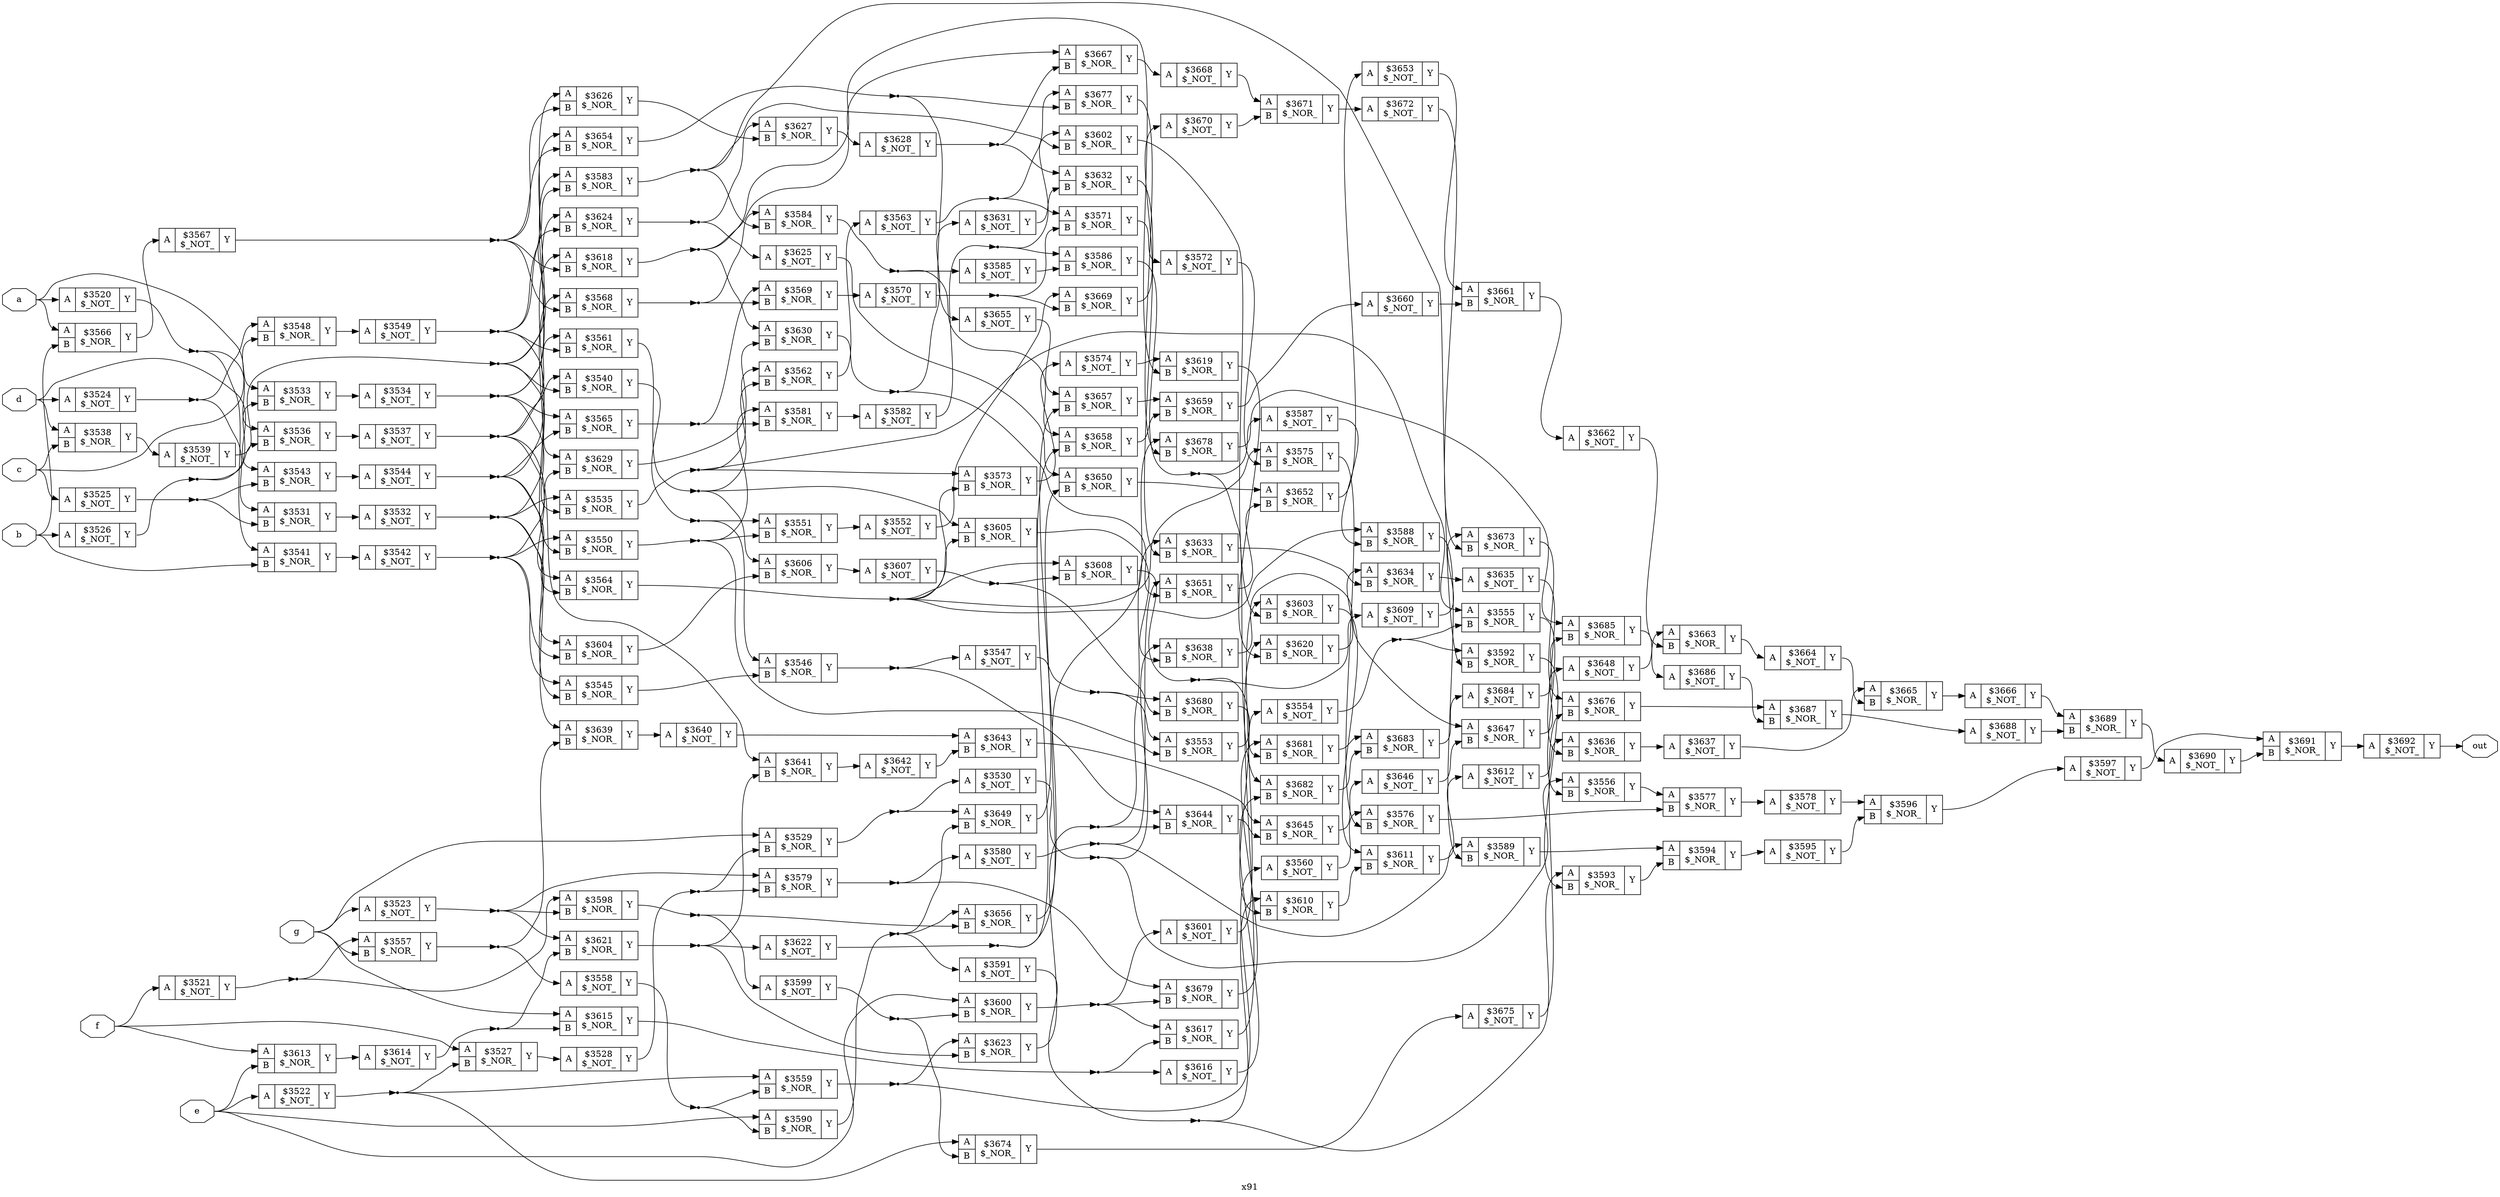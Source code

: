 digraph "x91" {
label="x91";
rankdir="LR";
remincross=true;
n173 [ shape=octagon, label="a", color="black", fontcolor="black" ];
n174 [ shape=octagon, label="b", color="black", fontcolor="black" ];
n175 [ shape=octagon, label="c", color="black", fontcolor="black" ];
n176 [ shape=octagon, label="d", color="black", fontcolor="black" ];
n177 [ shape=octagon, label="e", color="black", fontcolor="black" ];
n178 [ shape=octagon, label="f", color="black", fontcolor="black" ];
n179 [ shape=octagon, label="g", color="black", fontcolor="black" ];
n180 [ shape=octagon, label="out", color="black", fontcolor="black" ];
c183 [ shape=record, label="{{<p181> A}|$3520\n$_NOT_|{<p182> Y}}" ];
c184 [ shape=record, label="{{<p181> A}|$3521\n$_NOT_|{<p182> Y}}" ];
c185 [ shape=record, label="{{<p181> A}|$3522\n$_NOT_|{<p182> Y}}" ];
c186 [ shape=record, label="{{<p181> A}|$3523\n$_NOT_|{<p182> Y}}" ];
c187 [ shape=record, label="{{<p181> A}|$3524\n$_NOT_|{<p182> Y}}" ];
c188 [ shape=record, label="{{<p181> A}|$3525\n$_NOT_|{<p182> Y}}" ];
c189 [ shape=record, label="{{<p181> A}|$3526\n$_NOT_|{<p182> Y}}" ];
c191 [ shape=record, label="{{<p181> A|<p190> B}|$3527\n$_NOR_|{<p182> Y}}" ];
c192 [ shape=record, label="{{<p181> A}|$3528\n$_NOT_|{<p182> Y}}" ];
c193 [ shape=record, label="{{<p181> A|<p190> B}|$3529\n$_NOR_|{<p182> Y}}" ];
c194 [ shape=record, label="{{<p181> A}|$3530\n$_NOT_|{<p182> Y}}" ];
c195 [ shape=record, label="{{<p181> A|<p190> B}|$3531\n$_NOR_|{<p182> Y}}" ];
c196 [ shape=record, label="{{<p181> A}|$3532\n$_NOT_|{<p182> Y}}" ];
c197 [ shape=record, label="{{<p181> A|<p190> B}|$3533\n$_NOR_|{<p182> Y}}" ];
c198 [ shape=record, label="{{<p181> A}|$3534\n$_NOT_|{<p182> Y}}" ];
c199 [ shape=record, label="{{<p181> A|<p190> B}|$3535\n$_NOR_|{<p182> Y}}" ];
c200 [ shape=record, label="{{<p181> A|<p190> B}|$3536\n$_NOR_|{<p182> Y}}" ];
c201 [ shape=record, label="{{<p181> A}|$3537\n$_NOT_|{<p182> Y}}" ];
c202 [ shape=record, label="{{<p181> A|<p190> B}|$3538\n$_NOR_|{<p182> Y}}" ];
c203 [ shape=record, label="{{<p181> A}|$3539\n$_NOT_|{<p182> Y}}" ];
c204 [ shape=record, label="{{<p181> A|<p190> B}|$3540\n$_NOR_|{<p182> Y}}" ];
c205 [ shape=record, label="{{<p181> A|<p190> B}|$3541\n$_NOR_|{<p182> Y}}" ];
c206 [ shape=record, label="{{<p181> A}|$3542\n$_NOT_|{<p182> Y}}" ];
c207 [ shape=record, label="{{<p181> A|<p190> B}|$3543\n$_NOR_|{<p182> Y}}" ];
c208 [ shape=record, label="{{<p181> A}|$3544\n$_NOT_|{<p182> Y}}" ];
c209 [ shape=record, label="{{<p181> A|<p190> B}|$3545\n$_NOR_|{<p182> Y}}" ];
c210 [ shape=record, label="{{<p181> A|<p190> B}|$3546\n$_NOR_|{<p182> Y}}" ];
c211 [ shape=record, label="{{<p181> A}|$3547\n$_NOT_|{<p182> Y}}" ];
c212 [ shape=record, label="{{<p181> A|<p190> B}|$3548\n$_NOR_|{<p182> Y}}" ];
c213 [ shape=record, label="{{<p181> A}|$3549\n$_NOT_|{<p182> Y}}" ];
c214 [ shape=record, label="{{<p181> A|<p190> B}|$3550\n$_NOR_|{<p182> Y}}" ];
c215 [ shape=record, label="{{<p181> A|<p190> B}|$3551\n$_NOR_|{<p182> Y}}" ];
c216 [ shape=record, label="{{<p181> A}|$3552\n$_NOT_|{<p182> Y}}" ];
c217 [ shape=record, label="{{<p181> A|<p190> B}|$3553\n$_NOR_|{<p182> Y}}" ];
c218 [ shape=record, label="{{<p181> A}|$3554\n$_NOT_|{<p182> Y}}" ];
c219 [ shape=record, label="{{<p181> A|<p190> B}|$3555\n$_NOR_|{<p182> Y}}" ];
c220 [ shape=record, label="{{<p181> A|<p190> B}|$3556\n$_NOR_|{<p182> Y}}" ];
c221 [ shape=record, label="{{<p181> A|<p190> B}|$3557\n$_NOR_|{<p182> Y}}" ];
c222 [ shape=record, label="{{<p181> A}|$3558\n$_NOT_|{<p182> Y}}" ];
c223 [ shape=record, label="{{<p181> A|<p190> B}|$3559\n$_NOR_|{<p182> Y}}" ];
c224 [ shape=record, label="{{<p181> A}|$3560\n$_NOT_|{<p182> Y}}" ];
c225 [ shape=record, label="{{<p181> A|<p190> B}|$3561\n$_NOR_|{<p182> Y}}" ];
c226 [ shape=record, label="{{<p181> A|<p190> B}|$3562\n$_NOR_|{<p182> Y}}" ];
c227 [ shape=record, label="{{<p181> A}|$3563\n$_NOT_|{<p182> Y}}" ];
c228 [ shape=record, label="{{<p181> A|<p190> B}|$3564\n$_NOR_|{<p182> Y}}" ];
c229 [ shape=record, label="{{<p181> A|<p190> B}|$3565\n$_NOR_|{<p182> Y}}" ];
c230 [ shape=record, label="{{<p181> A|<p190> B}|$3566\n$_NOR_|{<p182> Y}}" ];
c231 [ shape=record, label="{{<p181> A}|$3567\n$_NOT_|{<p182> Y}}" ];
c232 [ shape=record, label="{{<p181> A|<p190> B}|$3568\n$_NOR_|{<p182> Y}}" ];
c233 [ shape=record, label="{{<p181> A|<p190> B}|$3569\n$_NOR_|{<p182> Y}}" ];
c234 [ shape=record, label="{{<p181> A}|$3570\n$_NOT_|{<p182> Y}}" ];
c235 [ shape=record, label="{{<p181> A|<p190> B}|$3571\n$_NOR_|{<p182> Y}}" ];
c236 [ shape=record, label="{{<p181> A}|$3572\n$_NOT_|{<p182> Y}}" ];
c237 [ shape=record, label="{{<p181> A|<p190> B}|$3573\n$_NOR_|{<p182> Y}}" ];
c238 [ shape=record, label="{{<p181> A}|$3574\n$_NOT_|{<p182> Y}}" ];
c239 [ shape=record, label="{{<p181> A|<p190> B}|$3575\n$_NOR_|{<p182> Y}}" ];
c240 [ shape=record, label="{{<p181> A|<p190> B}|$3576\n$_NOR_|{<p182> Y}}" ];
c241 [ shape=record, label="{{<p181> A|<p190> B}|$3577\n$_NOR_|{<p182> Y}}" ];
c242 [ shape=record, label="{{<p181> A}|$3578\n$_NOT_|{<p182> Y}}" ];
c243 [ shape=record, label="{{<p181> A|<p190> B}|$3579\n$_NOR_|{<p182> Y}}" ];
c244 [ shape=record, label="{{<p181> A}|$3580\n$_NOT_|{<p182> Y}}" ];
c245 [ shape=record, label="{{<p181> A|<p190> B}|$3581\n$_NOR_|{<p182> Y}}" ];
c246 [ shape=record, label="{{<p181> A}|$3582\n$_NOT_|{<p182> Y}}" ];
c247 [ shape=record, label="{{<p181> A|<p190> B}|$3583\n$_NOR_|{<p182> Y}}" ];
c248 [ shape=record, label="{{<p181> A|<p190> B}|$3584\n$_NOR_|{<p182> Y}}" ];
c249 [ shape=record, label="{{<p181> A}|$3585\n$_NOT_|{<p182> Y}}" ];
c250 [ shape=record, label="{{<p181> A|<p190> B}|$3586\n$_NOR_|{<p182> Y}}" ];
c251 [ shape=record, label="{{<p181> A}|$3587\n$_NOT_|{<p182> Y}}" ];
c252 [ shape=record, label="{{<p181> A|<p190> B}|$3588\n$_NOR_|{<p182> Y}}" ];
c253 [ shape=record, label="{{<p181> A|<p190> B}|$3589\n$_NOR_|{<p182> Y}}" ];
c254 [ shape=record, label="{{<p181> A|<p190> B}|$3590\n$_NOR_|{<p182> Y}}" ];
c255 [ shape=record, label="{{<p181> A}|$3591\n$_NOT_|{<p182> Y}}" ];
c256 [ shape=record, label="{{<p181> A|<p190> B}|$3592\n$_NOR_|{<p182> Y}}" ];
c257 [ shape=record, label="{{<p181> A|<p190> B}|$3593\n$_NOR_|{<p182> Y}}" ];
c258 [ shape=record, label="{{<p181> A|<p190> B}|$3594\n$_NOR_|{<p182> Y}}" ];
c259 [ shape=record, label="{{<p181> A}|$3595\n$_NOT_|{<p182> Y}}" ];
c260 [ shape=record, label="{{<p181> A|<p190> B}|$3596\n$_NOR_|{<p182> Y}}" ];
c261 [ shape=record, label="{{<p181> A}|$3597\n$_NOT_|{<p182> Y}}" ];
c262 [ shape=record, label="{{<p181> A|<p190> B}|$3598\n$_NOR_|{<p182> Y}}" ];
c263 [ shape=record, label="{{<p181> A}|$3599\n$_NOT_|{<p182> Y}}" ];
c264 [ shape=record, label="{{<p181> A|<p190> B}|$3600\n$_NOR_|{<p182> Y}}" ];
c265 [ shape=record, label="{{<p181> A}|$3601\n$_NOT_|{<p182> Y}}" ];
c266 [ shape=record, label="{{<p181> A|<p190> B}|$3602\n$_NOR_|{<p182> Y}}" ];
c267 [ shape=record, label="{{<p181> A|<p190> B}|$3603\n$_NOR_|{<p182> Y}}" ];
c268 [ shape=record, label="{{<p181> A|<p190> B}|$3604\n$_NOR_|{<p182> Y}}" ];
c269 [ shape=record, label="{{<p181> A|<p190> B}|$3605\n$_NOR_|{<p182> Y}}" ];
c270 [ shape=record, label="{{<p181> A|<p190> B}|$3606\n$_NOR_|{<p182> Y}}" ];
c271 [ shape=record, label="{{<p181> A}|$3607\n$_NOT_|{<p182> Y}}" ];
c272 [ shape=record, label="{{<p181> A|<p190> B}|$3608\n$_NOR_|{<p182> Y}}" ];
c273 [ shape=record, label="{{<p181> A}|$3609\n$_NOT_|{<p182> Y}}" ];
c274 [ shape=record, label="{{<p181> A|<p190> B}|$3610\n$_NOR_|{<p182> Y}}" ];
c275 [ shape=record, label="{{<p181> A|<p190> B}|$3611\n$_NOR_|{<p182> Y}}" ];
c276 [ shape=record, label="{{<p181> A}|$3612\n$_NOT_|{<p182> Y}}" ];
c277 [ shape=record, label="{{<p181> A|<p190> B}|$3613\n$_NOR_|{<p182> Y}}" ];
c278 [ shape=record, label="{{<p181> A}|$3614\n$_NOT_|{<p182> Y}}" ];
c279 [ shape=record, label="{{<p181> A|<p190> B}|$3615\n$_NOR_|{<p182> Y}}" ];
c280 [ shape=record, label="{{<p181> A}|$3616\n$_NOT_|{<p182> Y}}" ];
c281 [ shape=record, label="{{<p181> A|<p190> B}|$3617\n$_NOR_|{<p182> Y}}" ];
c282 [ shape=record, label="{{<p181> A|<p190> B}|$3618\n$_NOR_|{<p182> Y}}" ];
c283 [ shape=record, label="{{<p181> A|<p190> B}|$3619\n$_NOR_|{<p182> Y}}" ];
c284 [ shape=record, label="{{<p181> A|<p190> B}|$3620\n$_NOR_|{<p182> Y}}" ];
c285 [ shape=record, label="{{<p181> A|<p190> B}|$3621\n$_NOR_|{<p182> Y}}" ];
c286 [ shape=record, label="{{<p181> A}|$3622\n$_NOT_|{<p182> Y}}" ];
c287 [ shape=record, label="{{<p181> A|<p190> B}|$3623\n$_NOR_|{<p182> Y}}" ];
c288 [ shape=record, label="{{<p181> A|<p190> B}|$3624\n$_NOR_|{<p182> Y}}" ];
c289 [ shape=record, label="{{<p181> A}|$3625\n$_NOT_|{<p182> Y}}" ];
c290 [ shape=record, label="{{<p181> A|<p190> B}|$3626\n$_NOR_|{<p182> Y}}" ];
c291 [ shape=record, label="{{<p181> A|<p190> B}|$3627\n$_NOR_|{<p182> Y}}" ];
c292 [ shape=record, label="{{<p181> A}|$3628\n$_NOT_|{<p182> Y}}" ];
c293 [ shape=record, label="{{<p181> A|<p190> B}|$3629\n$_NOR_|{<p182> Y}}" ];
c294 [ shape=record, label="{{<p181> A|<p190> B}|$3630\n$_NOR_|{<p182> Y}}" ];
c295 [ shape=record, label="{{<p181> A}|$3631\n$_NOT_|{<p182> Y}}" ];
c296 [ shape=record, label="{{<p181> A|<p190> B}|$3632\n$_NOR_|{<p182> Y}}" ];
c297 [ shape=record, label="{{<p181> A|<p190> B}|$3633\n$_NOR_|{<p182> Y}}" ];
c298 [ shape=record, label="{{<p181> A|<p190> B}|$3634\n$_NOR_|{<p182> Y}}" ];
c299 [ shape=record, label="{{<p181> A}|$3635\n$_NOT_|{<p182> Y}}" ];
c300 [ shape=record, label="{{<p181> A|<p190> B}|$3636\n$_NOR_|{<p182> Y}}" ];
c301 [ shape=record, label="{{<p181> A}|$3637\n$_NOT_|{<p182> Y}}" ];
c302 [ shape=record, label="{{<p181> A|<p190> B}|$3638\n$_NOR_|{<p182> Y}}" ];
c303 [ shape=record, label="{{<p181> A|<p190> B}|$3639\n$_NOR_|{<p182> Y}}" ];
c304 [ shape=record, label="{{<p181> A}|$3640\n$_NOT_|{<p182> Y}}" ];
c305 [ shape=record, label="{{<p181> A|<p190> B}|$3641\n$_NOR_|{<p182> Y}}" ];
c306 [ shape=record, label="{{<p181> A}|$3642\n$_NOT_|{<p182> Y}}" ];
c307 [ shape=record, label="{{<p181> A|<p190> B}|$3643\n$_NOR_|{<p182> Y}}" ];
c308 [ shape=record, label="{{<p181> A|<p190> B}|$3644\n$_NOR_|{<p182> Y}}" ];
c309 [ shape=record, label="{{<p181> A|<p190> B}|$3645\n$_NOR_|{<p182> Y}}" ];
c310 [ shape=record, label="{{<p181> A}|$3646\n$_NOT_|{<p182> Y}}" ];
c311 [ shape=record, label="{{<p181> A|<p190> B}|$3647\n$_NOR_|{<p182> Y}}" ];
c312 [ shape=record, label="{{<p181> A}|$3648\n$_NOT_|{<p182> Y}}" ];
c313 [ shape=record, label="{{<p181> A|<p190> B}|$3649\n$_NOR_|{<p182> Y}}" ];
c314 [ shape=record, label="{{<p181> A|<p190> B}|$3650\n$_NOR_|{<p182> Y}}" ];
c315 [ shape=record, label="{{<p181> A|<p190> B}|$3651\n$_NOR_|{<p182> Y}}" ];
c316 [ shape=record, label="{{<p181> A|<p190> B}|$3652\n$_NOR_|{<p182> Y}}" ];
c317 [ shape=record, label="{{<p181> A}|$3653\n$_NOT_|{<p182> Y}}" ];
c318 [ shape=record, label="{{<p181> A|<p190> B}|$3654\n$_NOR_|{<p182> Y}}" ];
c319 [ shape=record, label="{{<p181> A}|$3655\n$_NOT_|{<p182> Y}}" ];
c320 [ shape=record, label="{{<p181> A|<p190> B}|$3656\n$_NOR_|{<p182> Y}}" ];
c321 [ shape=record, label="{{<p181> A|<p190> B}|$3657\n$_NOR_|{<p182> Y}}" ];
c322 [ shape=record, label="{{<p181> A|<p190> B}|$3658\n$_NOR_|{<p182> Y}}" ];
c323 [ shape=record, label="{{<p181> A|<p190> B}|$3659\n$_NOR_|{<p182> Y}}" ];
c324 [ shape=record, label="{{<p181> A}|$3660\n$_NOT_|{<p182> Y}}" ];
c325 [ shape=record, label="{{<p181> A|<p190> B}|$3661\n$_NOR_|{<p182> Y}}" ];
c326 [ shape=record, label="{{<p181> A}|$3662\n$_NOT_|{<p182> Y}}" ];
c327 [ shape=record, label="{{<p181> A|<p190> B}|$3663\n$_NOR_|{<p182> Y}}" ];
c328 [ shape=record, label="{{<p181> A}|$3664\n$_NOT_|{<p182> Y}}" ];
c329 [ shape=record, label="{{<p181> A|<p190> B}|$3665\n$_NOR_|{<p182> Y}}" ];
c330 [ shape=record, label="{{<p181> A}|$3666\n$_NOT_|{<p182> Y}}" ];
c331 [ shape=record, label="{{<p181> A|<p190> B}|$3667\n$_NOR_|{<p182> Y}}" ];
c332 [ shape=record, label="{{<p181> A}|$3668\n$_NOT_|{<p182> Y}}" ];
c333 [ shape=record, label="{{<p181> A|<p190> B}|$3669\n$_NOR_|{<p182> Y}}" ];
c334 [ shape=record, label="{{<p181> A}|$3670\n$_NOT_|{<p182> Y}}" ];
c335 [ shape=record, label="{{<p181> A|<p190> B}|$3671\n$_NOR_|{<p182> Y}}" ];
c336 [ shape=record, label="{{<p181> A}|$3672\n$_NOT_|{<p182> Y}}" ];
c337 [ shape=record, label="{{<p181> A|<p190> B}|$3673\n$_NOR_|{<p182> Y}}" ];
c338 [ shape=record, label="{{<p181> A|<p190> B}|$3674\n$_NOR_|{<p182> Y}}" ];
c339 [ shape=record, label="{{<p181> A}|$3675\n$_NOT_|{<p182> Y}}" ];
c340 [ shape=record, label="{{<p181> A|<p190> B}|$3676\n$_NOR_|{<p182> Y}}" ];
c341 [ shape=record, label="{{<p181> A|<p190> B}|$3677\n$_NOR_|{<p182> Y}}" ];
c342 [ shape=record, label="{{<p181> A|<p190> B}|$3678\n$_NOR_|{<p182> Y}}" ];
c343 [ shape=record, label="{{<p181> A|<p190> B}|$3679\n$_NOR_|{<p182> Y}}" ];
c344 [ shape=record, label="{{<p181> A|<p190> B}|$3680\n$_NOR_|{<p182> Y}}" ];
c345 [ shape=record, label="{{<p181> A|<p190> B}|$3681\n$_NOR_|{<p182> Y}}" ];
c346 [ shape=record, label="{{<p181> A|<p190> B}|$3682\n$_NOR_|{<p182> Y}}" ];
c347 [ shape=record, label="{{<p181> A|<p190> B}|$3683\n$_NOR_|{<p182> Y}}" ];
c348 [ shape=record, label="{{<p181> A}|$3684\n$_NOT_|{<p182> Y}}" ];
c349 [ shape=record, label="{{<p181> A|<p190> B}|$3685\n$_NOR_|{<p182> Y}}" ];
c350 [ shape=record, label="{{<p181> A}|$3686\n$_NOT_|{<p182> Y}}" ];
c351 [ shape=record, label="{{<p181> A|<p190> B}|$3687\n$_NOR_|{<p182> Y}}" ];
c352 [ shape=record, label="{{<p181> A}|$3688\n$_NOT_|{<p182> Y}}" ];
c353 [ shape=record, label="{{<p181> A|<p190> B}|$3689\n$_NOR_|{<p182> Y}}" ];
c354 [ shape=record, label="{{<p181> A}|$3690\n$_NOT_|{<p182> Y}}" ];
c355 [ shape=record, label="{{<p181> A|<p190> B}|$3691\n$_NOR_|{<p182> Y}}" ];
c356 [ shape=record, label="{{<p181> A}|$3692\n$_NOT_|{<p182> Y}}" ];
c275:p182:e -> c276:p181:w [color="black", label=""];
c284:p182:e -> c298:p181:w [color="black", label=""];
n100 [ shape=point ];
c203:p182:e -> n100:w [color="black", label=""];
n100:e -> c204:p190:w [color="black", label=""];
n100:e -> c288:p190:w [color="black", label=""];
n100:e -> c293:p181:w [color="black", label=""];
n100:e -> c318:p181:w [color="black", label=""];
n101 [ shape=point ];
c204:p182:e -> n101:w [color="black", label=""];
n101:e -> c210:p181:w [color="black", label=""];
n101:e -> c215:p181:w [color="black", label=""];
c205:p182:e -> c206:p181:w [color="black", label=""];
n103 [ shape=point ];
c206:p182:e -> n103:w [color="black", label=""];
n103:e -> c209:p181:w [color="black", label=""];
n103:e -> c214:p181:w [color="black", label=""];
n103:e -> c268:p190:w [color="black", label=""];
n103:e -> c293:p190:w [color="black", label=""];
c207:p182:e -> c208:p181:w [color="black", label=""];
n105 [ shape=point ];
c208:p182:e -> n105:w [color="black", label=""];
n105:e -> c209:p190:w [color="black", label=""];
n105:e -> c228:p190:w [color="black", label=""];
n105:e -> c229:p190:w [color="black", label=""];
n105:e -> c282:p181:w [color="black", label=""];
c209:p182:e -> c210:p190:w [color="black", label=""];
n107 [ shape=point ];
c210:p182:e -> n107:w [color="black", label=""];
n107:e -> c211:p181:w [color="black", label=""];
n107:e -> c308:p181:w [color="black", label=""];
n108 [ shape=point ];
c211:p182:e -> n108:w [color="black", label=""];
n108:e -> c217:p181:w [color="black", label=""];
n108:e -> c344:p181:w [color="black", label=""];
c212:p182:e -> c213:p181:w [color="black", label=""];
n11 [ shape=point ];
c184:p182:e -> n11:w [color="black", label=""];
n11:e -> c221:p181:w [color="black", label=""];
n11:e -> c262:p181:w [color="black", label=""];
n110 [ shape=point ];
c213:p182:e -> n110:w [color="black", label=""];
n110:e -> c214:p190:w [color="black", label=""];
n110:e -> c225:p190:w [color="black", label=""];
n110:e -> c247:p190:w [color="black", label=""];
n110:e -> c290:p181:w [color="black", label=""];
n111 [ shape=point ];
c214:p182:e -> n111:w [color="black", label=""];
n111:e -> c215:p190:w [color="black", label=""];
n111:e -> c217:p190:w [color="black", label=""];
n111:e -> c245:p181:w [color="black", label=""];
c215:p182:e -> c216:p181:w [color="black", label=""];
c216:p182:e -> c333:p181:w [color="black", label=""];
c217:p182:e -> c218:p181:w [color="black", label=""];
n115 [ shape=point ];
c218:p182:e -> n115:w [color="black", label=""];
n115:e -> c219:p190:w [color="black", label=""];
n115:e -> c256:p181:w [color="black", label=""];
c219:p182:e -> c220:p190:w [color="black", label=""];
c220:p182:e -> c241:p181:w [color="black", label=""];
n118 [ shape=point ];
c221:p182:e -> n118:w [color="black", label=""];
n118:e -> c222:p181:w [color="black", label=""];
n118:e -> c303:p190:w [color="black", label=""];
n119 [ shape=point ];
c222:p182:e -> n119:w [color="black", label=""];
n119:e -> c223:p190:w [color="black", label=""];
n119:e -> c254:p190:w [color="black", label=""];
n12 [ shape=point ];
c285:p182:e -> n12:w [color="black", label=""];
n12:e -> c286:p181:w [color="black", label=""];
n12:e -> c287:p190:w [color="black", label=""];
n12:e -> c305:p190:w [color="black", label=""];
n120 [ shape=point ];
c223:p182:e -> n120:w [color="black", label=""];
n120:e -> c224:p181:w [color="black", label=""];
n120:e -> c287:p181:w [color="black", label=""];
c224:p182:e -> c240:p181:w [color="black", label=""];
n122 [ shape=point ];
c225:p182:e -> n122:w [color="black", label=""];
n122:e -> c226:p190:w [color="black", label=""];
n122:e -> c269:p181:w [color="black", label=""];
n122:e -> c270:p181:w [color="black", label=""];
c226:p182:e -> c227:p181:w [color="black", label=""];
n124 [ shape=point ];
c227:p182:e -> n124:w [color="black", label=""];
n124:e -> c235:p181:w [color="black", label=""];
n124:e -> c341:p181:w [color="black", label=""];
n125 [ shape=point ];
c228:p182:e -> n125:w [color="black", label=""];
n125:e -> c237:p190:w [color="black", label=""];
n125:e -> c239:p181:w [color="black", label=""];
n125:e -> c252:p181:w [color="black", label=""];
n125:e -> c269:p190:w [color="black", label=""];
n125:e -> c272:p181:w [color="black", label=""];
n126 [ shape=point ];
c229:p182:e -> n126:w [color="black", label=""];
n126:e -> c233:p181:w [color="black", label=""];
n126:e -> c245:p190:w [color="black", label=""];
c230:p182:e -> c231:p181:w [color="black", label=""];
n128 [ shape=point ];
c231:p182:e -> n128:w [color="black", label=""];
n128:e -> c232:p190:w [color="black", label=""];
n128:e -> c282:p190:w [color="black", label=""];
n128:e -> c290:p190:w [color="black", label=""];
n128:e -> c318:p190:w [color="black", label=""];
n129 [ shape=point ];
c232:p182:e -> n129:w [color="black", label=""];
n129:e -> c233:p190:w [color="black", label=""];
n129:e -> c248:p181:w [color="black", label=""];
n13 [ shape=point ];
c286:p182:e -> n13:w [color="black", label=""];
n13:e -> c322:p190:w [color="black", label=""];
n13:e -> c342:p181:w [color="black", label=""];
c233:p182:e -> c234:p181:w [color="black", label=""];
n131 [ shape=point ];
c234:p182:e -> n131:w [color="black", label=""];
n131:e -> c235:p190:w [color="black", label=""];
n131:e -> c333:p190:w [color="black", label=""];
c235:p182:e -> c236:p181:w [color="black", label=""];
c236:p182:e -> c239:p190:w [color="black", label=""];
c237:p182:e -> c238:p181:w [color="black", label=""];
c238:p182:e -> c283:p181:w [color="black", label=""];
c239:p182:e -> c240:p190:w [color="black", label=""];
c240:p182:e -> c241:p190:w [color="black", label=""];
c241:p182:e -> c242:p181:w [color="black", label=""];
c242:p182:e -> c260:p181:w [color="black", label=""];
n14 [ shape=point ];
c287:p182:e -> n14:w [color="black", label=""];
n14:e -> c297:p181:w [color="black", label=""];
n14:e -> c308:p190:w [color="black", label=""];
n140 [ shape=point ];
c243:p182:e -> n140:w [color="black", label=""];
n140:e -> c244:p181:w [color="black", label=""];
n140:e -> c343:p181:w [color="black", label=""];
n141 [ shape=point ];
c244:p182:e -> n141:w [color="black", label=""];
n141:e -> c253:p181:w [color="black", label=""];
n141:e -> c315:p181:w [color="black", label=""];
c245:p182:e -> c246:p181:w [color="black", label=""];
n143 [ shape=point ];
c246:p182:e -> n143:w [color="black", label=""];
n143:e -> c250:p181:w [color="black", label=""];
n143:e -> c266:p181:w [color="black", label=""];
n144 [ shape=point ];
c247:p182:e -> n144:w [color="black", label=""];
n144:e -> c248:p190:w [color="black", label=""];
n144:e -> c256:p190:w [color="black", label=""];
n144:e -> c266:p190:w [color="black", label=""];
n145 [ shape=point ];
c248:p182:e -> n145:w [color="black", label=""];
n145:e -> c249:p181:w [color="black", label=""];
n145:e -> c322:p181:w [color="black", label=""];
c249:p182:e -> c250:p190:w [color="black", label=""];
n147 [ shape=point ];
c250:p182:e -> n147:w [color="black", label=""];
n147:e -> c251:p181:w [color="black", label=""];
n147:e -> c346:p181:w [color="black", label=""];
c251:p182:e -> c252:p190:w [color="black", label=""];
c252:p182:e -> c253:p190:w [color="black", label=""];
n15 [ shape=point ];
c288:p182:e -> n15:w [color="black", label=""];
n15:e -> c289:p181:w [color="black", label=""];
n15:e -> c291:p181:w [color="black", label=""];
c253:p182:e -> c258:p181:w [color="black", label=""];
n151 [ shape=point ];
c254:p182:e -> n151:w [color="black", label=""];
n151:e -> c255:p181:w [color="black", label=""];
n151:e -> c313:p190:w [color="black", label=""];
n151:e -> c320:p181:w [color="black", label=""];
n152 [ shape=point ];
c255:p182:e -> n152:w [color="black", label=""];
n152:e -> c257:p181:w [color="black", label=""];
n152:e -> c274:p181:w [color="black", label=""];
c256:p182:e -> c257:p190:w [color="black", label=""];
c257:p182:e -> c258:p190:w [color="black", label=""];
c258:p182:e -> c259:p181:w [color="black", label=""];
c259:p182:e -> c260:p190:w [color="black", label=""];
c260:p182:e -> c261:p181:w [color="black", label=""];
c261:p182:e -> c355:p181:w [color="black", label=""];
n159 [ shape=point ];
c262:p182:e -> n159:w [color="black", label=""];
n159:e -> c263:p181:w [color="black", label=""];
n159:e -> c320:p190:w [color="black", label=""];
c289:p182:e -> c314:p181:w [color="black", label=""];
n160 [ shape=point ];
c263:p182:e -> n160:w [color="black", label=""];
n160:e -> c264:p190:w [color="black", label=""];
n160:e -> c338:p190:w [color="black", label=""];
n161 [ shape=point ];
c264:p182:e -> n161:w [color="black", label=""];
n161:e -> c265:p181:w [color="black", label=""];
n161:e -> c281:p181:w [color="black", label=""];
n161:e -> c343:p190:w [color="black", label=""];
c265:p182:e -> c267:p181:w [color="black", label=""];
c266:p182:e -> c267:p190:w [color="black", label=""];
c267:p182:e -> c275:p181:w [color="black", label=""];
c268:p182:e -> c270:p190:w [color="black", label=""];
c269:p182:e -> c302:p190:w [color="black", label=""];
c270:p182:e -> c271:p181:w [color="black", label=""];
n168 [ shape=point ];
c271:p182:e -> n168:w [color="black", label=""];
n168:e -> c272:p190:w [color="black", label=""];
n168:e -> c344:p190:w [color="black", label=""];
n169 [ shape=point ];
c272:p182:e -> n169:w [color="black", label=""];
n169:e -> c273:p181:w [color="black", label=""];
n169:e -> c274:p190:w [color="black", label=""];
c290:p182:e -> c291:p190:w [color="black", label=""];
c273:p182:e -> c337:p181:w [color="black", label=""];
c274:p182:e -> c275:p190:w [color="black", label=""];
n172 [ shape=point ];
c183:p182:e -> n172:w [color="black", label=""];
n172:e -> c200:p181:w [color="black", label=""];
n172:e -> c205:p181:w [color="black", label=""];
n173:e -> c183:p181:w [color="black", label=""];
n173:e -> c197:p181:w [color="black", label=""];
n173:e -> c230:p181:w [color="black", label=""];
n174:e -> c189:p181:w [color="black", label=""];
n174:e -> c205:p190:w [color="black", label=""];
n174:e -> c230:p190:w [color="black", label=""];
n175:e -> c188:p181:w [color="black", label=""];
n175:e -> c202:p190:w [color="black", label=""];
n175:e -> c212:p190:w [color="black", label=""];
n176:e -> c187:p181:w [color="black", label=""];
n176:e -> c202:p181:w [color="black", label=""];
n176:e -> c207:p181:w [color="black", label=""];
n177:e -> c185:p181:w [color="black", label=""];
n177:e -> c254:p181:w [color="black", label=""];
n177:e -> c264:p181:w [color="black", label=""];
n177:e -> c277:p190:w [color="black", label=""];
n178:e -> c184:p181:w [color="black", label=""];
n178:e -> c191:p181:w [color="black", label=""];
n178:e -> c277:p181:w [color="black", label=""];
n179:e -> c186:p181:w [color="black", label=""];
n179:e -> c193:p181:w [color="black", label=""];
n179:e -> c221:p190:w [color="black", label=""];
n179:e -> c279:p181:w [color="black", label=""];
c291:p182:e -> c292:p181:w [color="black", label=""];
c356:p182:e -> n180:w [color="black", label=""];
n19 [ shape=point ];
c292:p182:e -> n19:w [color="black", label=""];
n19:e -> c296:p181:w [color="black", label=""];
n19:e -> c331:p190:w [color="black", label=""];
c276:p182:e -> c300:p181:w [color="black", label=""];
c293:p182:e -> c294:p190:w [color="black", label=""];
n21 [ shape=point ];
c294:p182:e -> n21:w [color="black", label=""];
n21:e -> c295:p181:w [color="black", label=""];
n21:e -> c315:p190:w [color="black", label=""];
n22 [ shape=point ];
c185:p182:e -> n22:w [color="black", label=""];
n22:e -> c191:p190:w [color="black", label=""];
n22:e -> c223:p181:w [color="black", label=""];
n22:e -> c338:p181:w [color="black", label=""];
c295:p182:e -> c296:p190:w [color="black", label=""];
c296:p182:e -> c297:p190:w [color="black", label=""];
c297:p182:e -> c298:p190:w [color="black", label=""];
c298:p182:e -> c299:p181:w [color="black", label=""];
c299:p182:e -> c300:p190:w [color="black", label=""];
c300:p182:e -> c301:p181:w [color="black", label=""];
c301:p182:e -> c329:p181:w [color="black", label=""];
c277:p182:e -> c278:p181:w [color="black", label=""];
c302:p182:e -> c311:p181:w [color="black", label=""];
c303:p182:e -> c304:p181:w [color="black", label=""];
c304:p182:e -> c307:p181:w [color="black", label=""];
n33 [ shape=point ];
c186:p182:e -> n33:w [color="black", label=""];
n33:e -> c243:p181:w [color="black", label=""];
n33:e -> c262:p190:w [color="black", label=""];
n33:e -> c285:p181:w [color="black", label=""];
c305:p182:e -> c306:p181:w [color="black", label=""];
c306:p182:e -> c307:p190:w [color="black", label=""];
c307:p182:e -> c309:p181:w [color="black", label=""];
c308:p182:e -> c309:p190:w [color="black", label=""];
c309:p182:e -> c310:p181:w [color="black", label=""];
c310:p182:e -> c311:p190:w [color="black", label=""];
n4 [ shape=point ];
c278:p182:e -> n4:w [color="black", label=""];
n4:e -> c279:p190:w [color="black", label=""];
n4:e -> c285:p190:w [color="black", label=""];
c311:p182:e -> c312:p181:w [color="black", label=""];
c312:p182:e -> c327:p181:w [color="black", label=""];
c313:p182:e -> c314:p190:w [color="black", label=""];
c314:p182:e -> c316:p181:w [color="black", label=""];
n44 [ shape=point ];
c187:p182:e -> n44:w [color="black", label=""];
n44:e -> c195:p181:w [color="black", label=""];
n44:e -> c212:p181:w [color="black", label=""];
c315:p182:e -> c316:p190:w [color="black", label=""];
c316:p182:e -> c317:p181:w [color="black", label=""];
c317:p182:e -> c325:p181:w [color="black", label=""];
n48 [ shape=point ];
c318:p182:e -> n48:w [color="black", label=""];
n48:e -> c319:p181:w [color="black", label=""];
n48:e -> c341:p190:w [color="black", label=""];
c319:p182:e -> c321:p181:w [color="black", label=""];
n5 [ shape=point ];
c279:p182:e -> n5:w [color="black", label=""];
n5:e -> c280:p181:w [color="black", label=""];
n5:e -> c281:p190:w [color="black", label=""];
c320:p182:e -> c321:p190:w [color="black", label=""];
c321:p182:e -> c323:p181:w [color="black", label=""];
c322:p182:e -> c323:p190:w [color="black", label=""];
c323:p182:e -> c324:p181:w [color="black", label=""];
c324:p182:e -> c325:p190:w [color="black", label=""];
n55 [ shape=point ];
c188:p182:e -> n55:w [color="black", label=""];
n55:e -> c195:p190:w [color="black", label=""];
n55:e -> c207:p190:w [color="black", label=""];
c325:p182:e -> c326:p181:w [color="black", label=""];
c326:p182:e -> c327:p190:w [color="black", label=""];
c327:p182:e -> c328:p181:w [color="black", label=""];
c328:p182:e -> c329:p190:w [color="black", label=""];
c280:p182:e -> c346:p190:w [color="black", label=""];
c329:p182:e -> c330:p181:w [color="black", label=""];
c330:p182:e -> c353:p181:w [color="black", label=""];
c331:p182:e -> c332:p181:w [color="black", label=""];
c332:p182:e -> c335:p181:w [color="black", label=""];
c333:p182:e -> c334:p181:w [color="black", label=""];
c334:p182:e -> c335:p190:w [color="black", label=""];
n66 [ shape=point ];
c189:p182:e -> n66:w [color="black", label=""];
n66:e -> c197:p190:w [color="black", label=""];
n66:e -> c200:p190:w [color="black", label=""];
c335:p182:e -> c336:p181:w [color="black", label=""];
c336:p182:e -> c337:p190:w [color="black", label=""];
c337:p182:e -> c340:p181:w [color="black", label=""];
c281:p182:e -> c284:p181:w [color="black", label=""];
c338:p182:e -> c339:p181:w [color="black", label=""];
c339:p182:e -> c340:p190:w [color="black", label=""];
c340:p182:e -> c351:p181:w [color="black", label=""];
c341:p182:e -> c342:p190:w [color="black", label=""];
c342:p182:e -> c349:p181:w [color="black", label=""];
c343:p182:e -> c345:p181:w [color="black", label=""];
c344:p182:e -> c345:p190:w [color="black", label=""];
c191:p182:e -> c192:p181:w [color="black", label=""];
c345:p182:e -> c347:p181:w [color="black", label=""];
c346:p182:e -> c347:p190:w [color="black", label=""];
n8 [ shape=point ];
c282:p182:e -> n8:w [color="black", label=""];
n8:e -> c283:p190:w [color="black", label=""];
n8:e -> c294:p181:w [color="black", label=""];
n8:e -> c331:p181:w [color="black", label=""];
c347:p182:e -> c348:p181:w [color="black", label=""];
c348:p182:e -> c349:p190:w [color="black", label=""];
c349:p182:e -> c350:p181:w [color="black", label=""];
c350:p182:e -> c351:p190:w [color="black", label=""];
c351:p182:e -> c352:p181:w [color="black", label=""];
c352:p182:e -> c353:p190:w [color="black", label=""];
c353:p182:e -> c354:p181:w [color="black", label=""];
c354:p182:e -> c355:p190:w [color="black", label=""];
n88 [ shape=point ];
c192:p182:e -> n88:w [color="black", label=""];
n88:e -> c193:p190:w [color="black", label=""];
n88:e -> c243:p190:w [color="black", label=""];
c355:p182:e -> c356:p181:w [color="black", label=""];
c283:p182:e -> c284:p190:w [color="black", label=""];
n90 [ shape=point ];
c193:p182:e -> n90:w [color="black", label=""];
n90:e -> c194:p181:w [color="black", label=""];
n90:e -> c313:p181:w [color="black", label=""];
n91 [ shape=point ];
c194:p182:e -> n91:w [color="black", label=""];
n91:e -> c220:p181:w [color="black", label=""];
n91:e -> c302:p181:w [color="black", label=""];
c195:p182:e -> c196:p181:w [color="black", label=""];
n93 [ shape=point ];
c196:p182:e -> n93:w [color="black", label=""];
n93:e -> c199:p181:w [color="black", label=""];
n93:e -> c232:p181:w [color="black", label=""];
n93:e -> c268:p181:w [color="black", label=""];
n93:e -> c303:p181:w [color="black", label=""];
c197:p182:e -> c198:p181:w [color="black", label=""];
n95 [ shape=point ];
c198:p182:e -> n95:w [color="black", label=""];
n95:e -> c199:p190:w [color="black", label=""];
n95:e -> c229:p181:w [color="black", label=""];
n95:e -> c247:p181:w [color="black", label=""];
n95:e -> c288:p181:w [color="black", label=""];
n96 [ shape=point ];
c199:p182:e -> n96:w [color="black", label=""];
n96:e -> c219:p181:w [color="black", label=""];
n96:e -> c226:p181:w [color="black", label=""];
n96:e -> c237:p181:w [color="black", label=""];
c200:p182:e -> c201:p181:w [color="black", label=""];
n98 [ shape=point ];
c201:p182:e -> n98:w [color="black", label=""];
n98:e -> c204:p181:w [color="black", label=""];
n98:e -> c225:p181:w [color="black", label=""];
n98:e -> c228:p181:w [color="black", label=""];
n98:e -> c305:p181:w [color="black", label=""];
c202:p182:e -> c203:p181:w [color="black", label=""];
}
